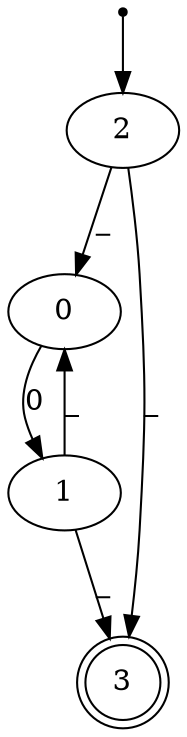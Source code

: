 digraph{
inic[shape=point];
inic->2;
0->1[label="0"];
2->0[label="_"];
2->3[label="_"];
1->0[label="_"];
1->3[label="_"];
3[shape=doublecircle];
}
